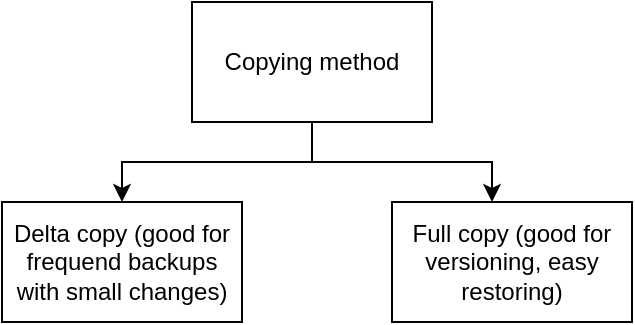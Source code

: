 <mxfile version="20.8.16" type="device"><diagram name="Page-1" id="mPr9J5W5WwjtdOIj9ujJ"><mxGraphModel dx="470" dy="857" grid="1" gridSize="10" guides="1" tooltips="1" connect="1" arrows="1" fold="1" page="1" pageScale="1" pageWidth="850" pageHeight="1100" math="0" shadow="0"><root><mxCell id="0"/><mxCell id="1" parent="0"/><mxCell id="eJzrdWTKs2rzambaRFun-1" style="edgeStyle=orthogonalEdgeStyle;rounded=0;orthogonalLoop=1;jettySize=auto;html=1;" edge="1" parent="1" source="eJzrdWTKs2rzambaRFun-3" target="eJzrdWTKs2rzambaRFun-4"><mxGeometry relative="1" as="geometry"><mxPoint x="285" y="360" as="targetPoint"/><Array as="points"><mxPoint x="365" y="320"/><mxPoint x="270" y="320"/></Array></mxGeometry></mxCell><mxCell id="eJzrdWTKs2rzambaRFun-2" style="edgeStyle=orthogonalEdgeStyle;rounded=0;orthogonalLoop=1;jettySize=auto;html=1;" edge="1" parent="1" source="eJzrdWTKs2rzambaRFun-3" target="eJzrdWTKs2rzambaRFun-5"><mxGeometry relative="1" as="geometry"><mxPoint x="445" y="360" as="targetPoint"/><Array as="points"><mxPoint x="365" y="320"/><mxPoint x="455" y="320"/></Array></mxGeometry></mxCell><mxCell id="eJzrdWTKs2rzambaRFun-3" value="Copying method" style="rounded=0;whiteSpace=wrap;html=1;" vertex="1" parent="1"><mxGeometry x="305" y="240" width="120" height="60" as="geometry"/></mxCell><mxCell id="eJzrdWTKs2rzambaRFun-4" value="Delta copy (good for frequend backups with small changes)" style="whiteSpace=wrap;html=1;" vertex="1" parent="1"><mxGeometry x="210" y="340" width="120" height="60" as="geometry"/></mxCell><mxCell id="eJzrdWTKs2rzambaRFun-5" value="Full copy (good for versioning, easy restoring)" style="whiteSpace=wrap;html=1;" vertex="1" parent="1"><mxGeometry x="405" y="340" width="120" height="60" as="geometry"/></mxCell></root></mxGraphModel></diagram></mxfile>